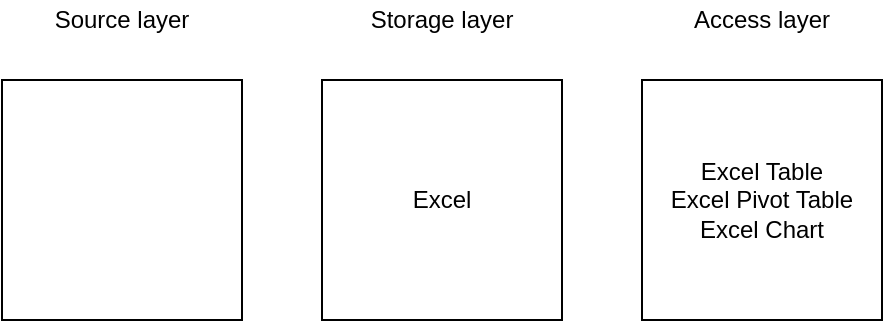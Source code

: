 <mxfile version="13.0.3" type="device"><diagram id="eQ7OOO1w22JeVMWgThLl" name="Page-1"><mxGraphModel dx="1422" dy="822" grid="1" gridSize="10" guides="1" tooltips="1" connect="1" arrows="1" fold="1" page="1" pageScale="1" pageWidth="850" pageHeight="1100" math="0" shadow="0"><root><mxCell id="0"/><mxCell id="1" parent="0"/><mxCell id="Fr45lUodjuzbQHmsQHrm-1" value="" style="whiteSpace=wrap;html=1;aspect=fixed;" vertex="1" parent="1"><mxGeometry x="120" y="80" width="120" height="120" as="geometry"/></mxCell><mxCell id="Fr45lUodjuzbQHmsQHrm-2" value="Source layer" style="text;html=1;strokeColor=none;fillColor=none;align=center;verticalAlign=middle;whiteSpace=wrap;rounded=0;" vertex="1" parent="1"><mxGeometry x="135" y="40" width="90" height="20" as="geometry"/></mxCell><mxCell id="Fr45lUodjuzbQHmsQHrm-3" value="Excel" style="whiteSpace=wrap;html=1;aspect=fixed;" vertex="1" parent="1"><mxGeometry x="280" y="80" width="120" height="120" as="geometry"/></mxCell><mxCell id="Fr45lUodjuzbQHmsQHrm-4" value="Storage layer" style="text;html=1;strokeColor=none;fillColor=none;align=center;verticalAlign=middle;whiteSpace=wrap;rounded=0;" vertex="1" parent="1"><mxGeometry x="295" y="40" width="90" height="20" as="geometry"/></mxCell><mxCell id="Fr45lUodjuzbQHmsQHrm-5" value="Excel Table&lt;br&gt;Excel Pivot Table&lt;br&gt;Excel Chart" style="whiteSpace=wrap;html=1;aspect=fixed;" vertex="1" parent="1"><mxGeometry x="440" y="80" width="120" height="120" as="geometry"/></mxCell><mxCell id="Fr45lUodjuzbQHmsQHrm-6" value="Access layer" style="text;html=1;strokeColor=none;fillColor=none;align=center;verticalAlign=middle;whiteSpace=wrap;rounded=0;" vertex="1" parent="1"><mxGeometry x="440" y="40" width="120" height="20" as="geometry"/></mxCell></root></mxGraphModel></diagram></mxfile>